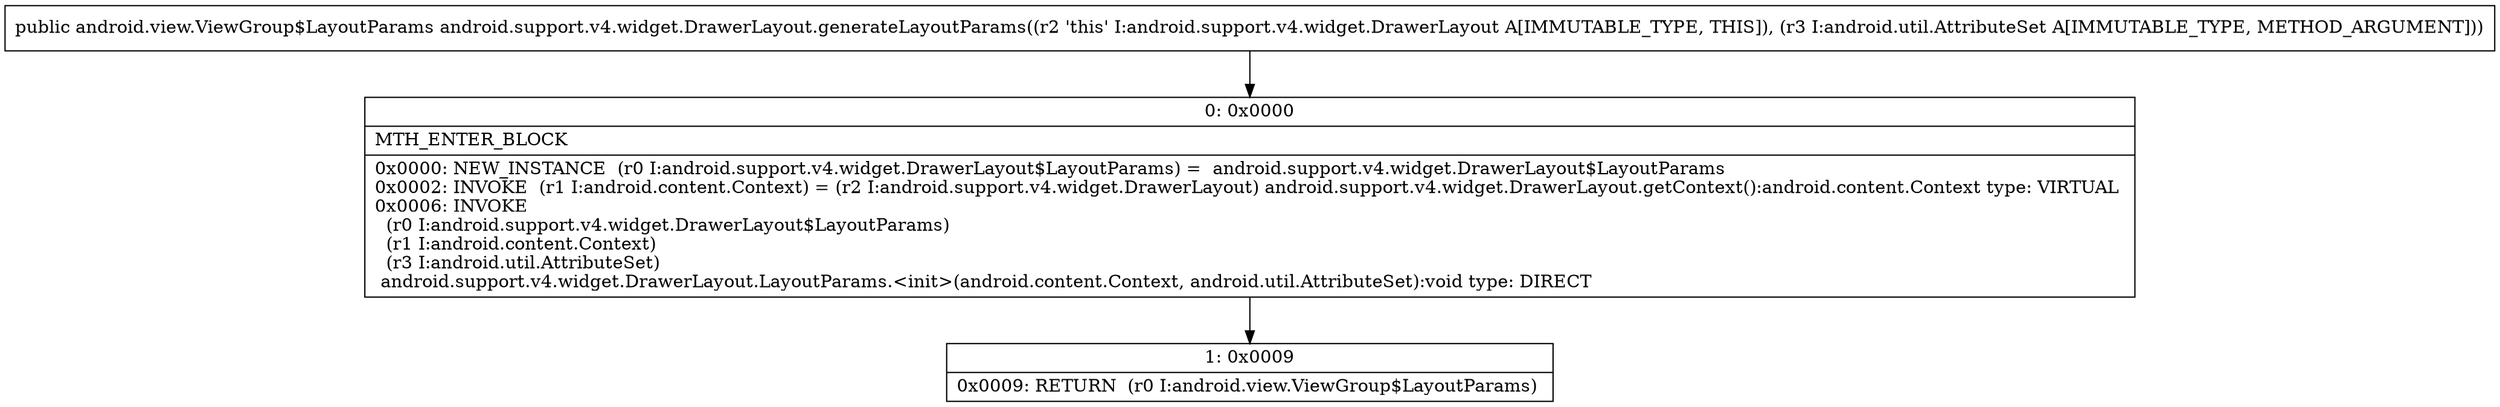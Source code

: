digraph "CFG forandroid.support.v4.widget.DrawerLayout.generateLayoutParams(Landroid\/util\/AttributeSet;)Landroid\/view\/ViewGroup$LayoutParams;" {
Node_0 [shape=record,label="{0\:\ 0x0000|MTH_ENTER_BLOCK\l|0x0000: NEW_INSTANCE  (r0 I:android.support.v4.widget.DrawerLayout$LayoutParams) =  android.support.v4.widget.DrawerLayout$LayoutParams \l0x0002: INVOKE  (r1 I:android.content.Context) = (r2 I:android.support.v4.widget.DrawerLayout) android.support.v4.widget.DrawerLayout.getContext():android.content.Context type: VIRTUAL \l0x0006: INVOKE  \l  (r0 I:android.support.v4.widget.DrawerLayout$LayoutParams)\l  (r1 I:android.content.Context)\l  (r3 I:android.util.AttributeSet)\l android.support.v4.widget.DrawerLayout.LayoutParams.\<init\>(android.content.Context, android.util.AttributeSet):void type: DIRECT \l}"];
Node_1 [shape=record,label="{1\:\ 0x0009|0x0009: RETURN  (r0 I:android.view.ViewGroup$LayoutParams) \l}"];
MethodNode[shape=record,label="{public android.view.ViewGroup$LayoutParams android.support.v4.widget.DrawerLayout.generateLayoutParams((r2 'this' I:android.support.v4.widget.DrawerLayout A[IMMUTABLE_TYPE, THIS]), (r3 I:android.util.AttributeSet A[IMMUTABLE_TYPE, METHOD_ARGUMENT])) }"];
MethodNode -> Node_0;
Node_0 -> Node_1;
}

